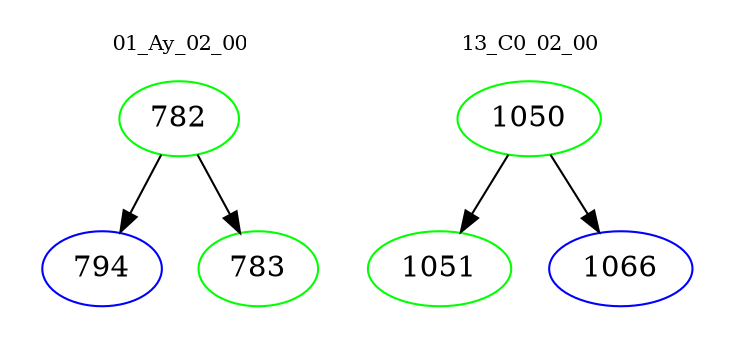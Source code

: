 digraph{
subgraph cluster_0 {
color = white
label = "01_Ay_02_00";
fontsize=10;
T0_782 [label="782", color="green"]
T0_782 -> T0_794 [color="black"]
T0_794 [label="794", color="blue"]
T0_782 -> T0_783 [color="black"]
T0_783 [label="783", color="green"]
}
subgraph cluster_1 {
color = white
label = "13_C0_02_00";
fontsize=10;
T1_1050 [label="1050", color="green"]
T1_1050 -> T1_1051 [color="black"]
T1_1051 [label="1051", color="green"]
T1_1050 -> T1_1066 [color="black"]
T1_1066 [label="1066", color="blue"]
}
}
